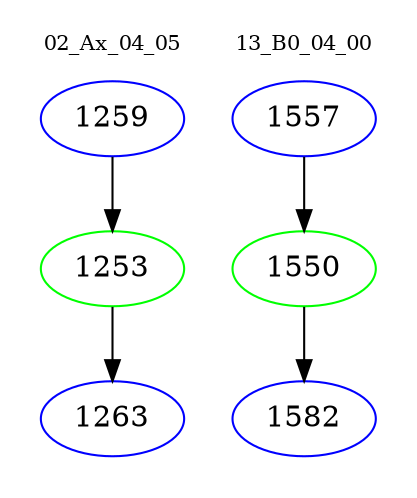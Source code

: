 digraph{
subgraph cluster_0 {
color = white
label = "02_Ax_04_05";
fontsize=10;
T0_1259 [label="1259", color="blue"]
T0_1259 -> T0_1253 [color="black"]
T0_1253 [label="1253", color="green"]
T0_1253 -> T0_1263 [color="black"]
T0_1263 [label="1263", color="blue"]
}
subgraph cluster_1 {
color = white
label = "13_B0_04_00";
fontsize=10;
T1_1557 [label="1557", color="blue"]
T1_1557 -> T1_1550 [color="black"]
T1_1550 [label="1550", color="green"]
T1_1550 -> T1_1582 [color="black"]
T1_1582 [label="1582", color="blue"]
}
}
